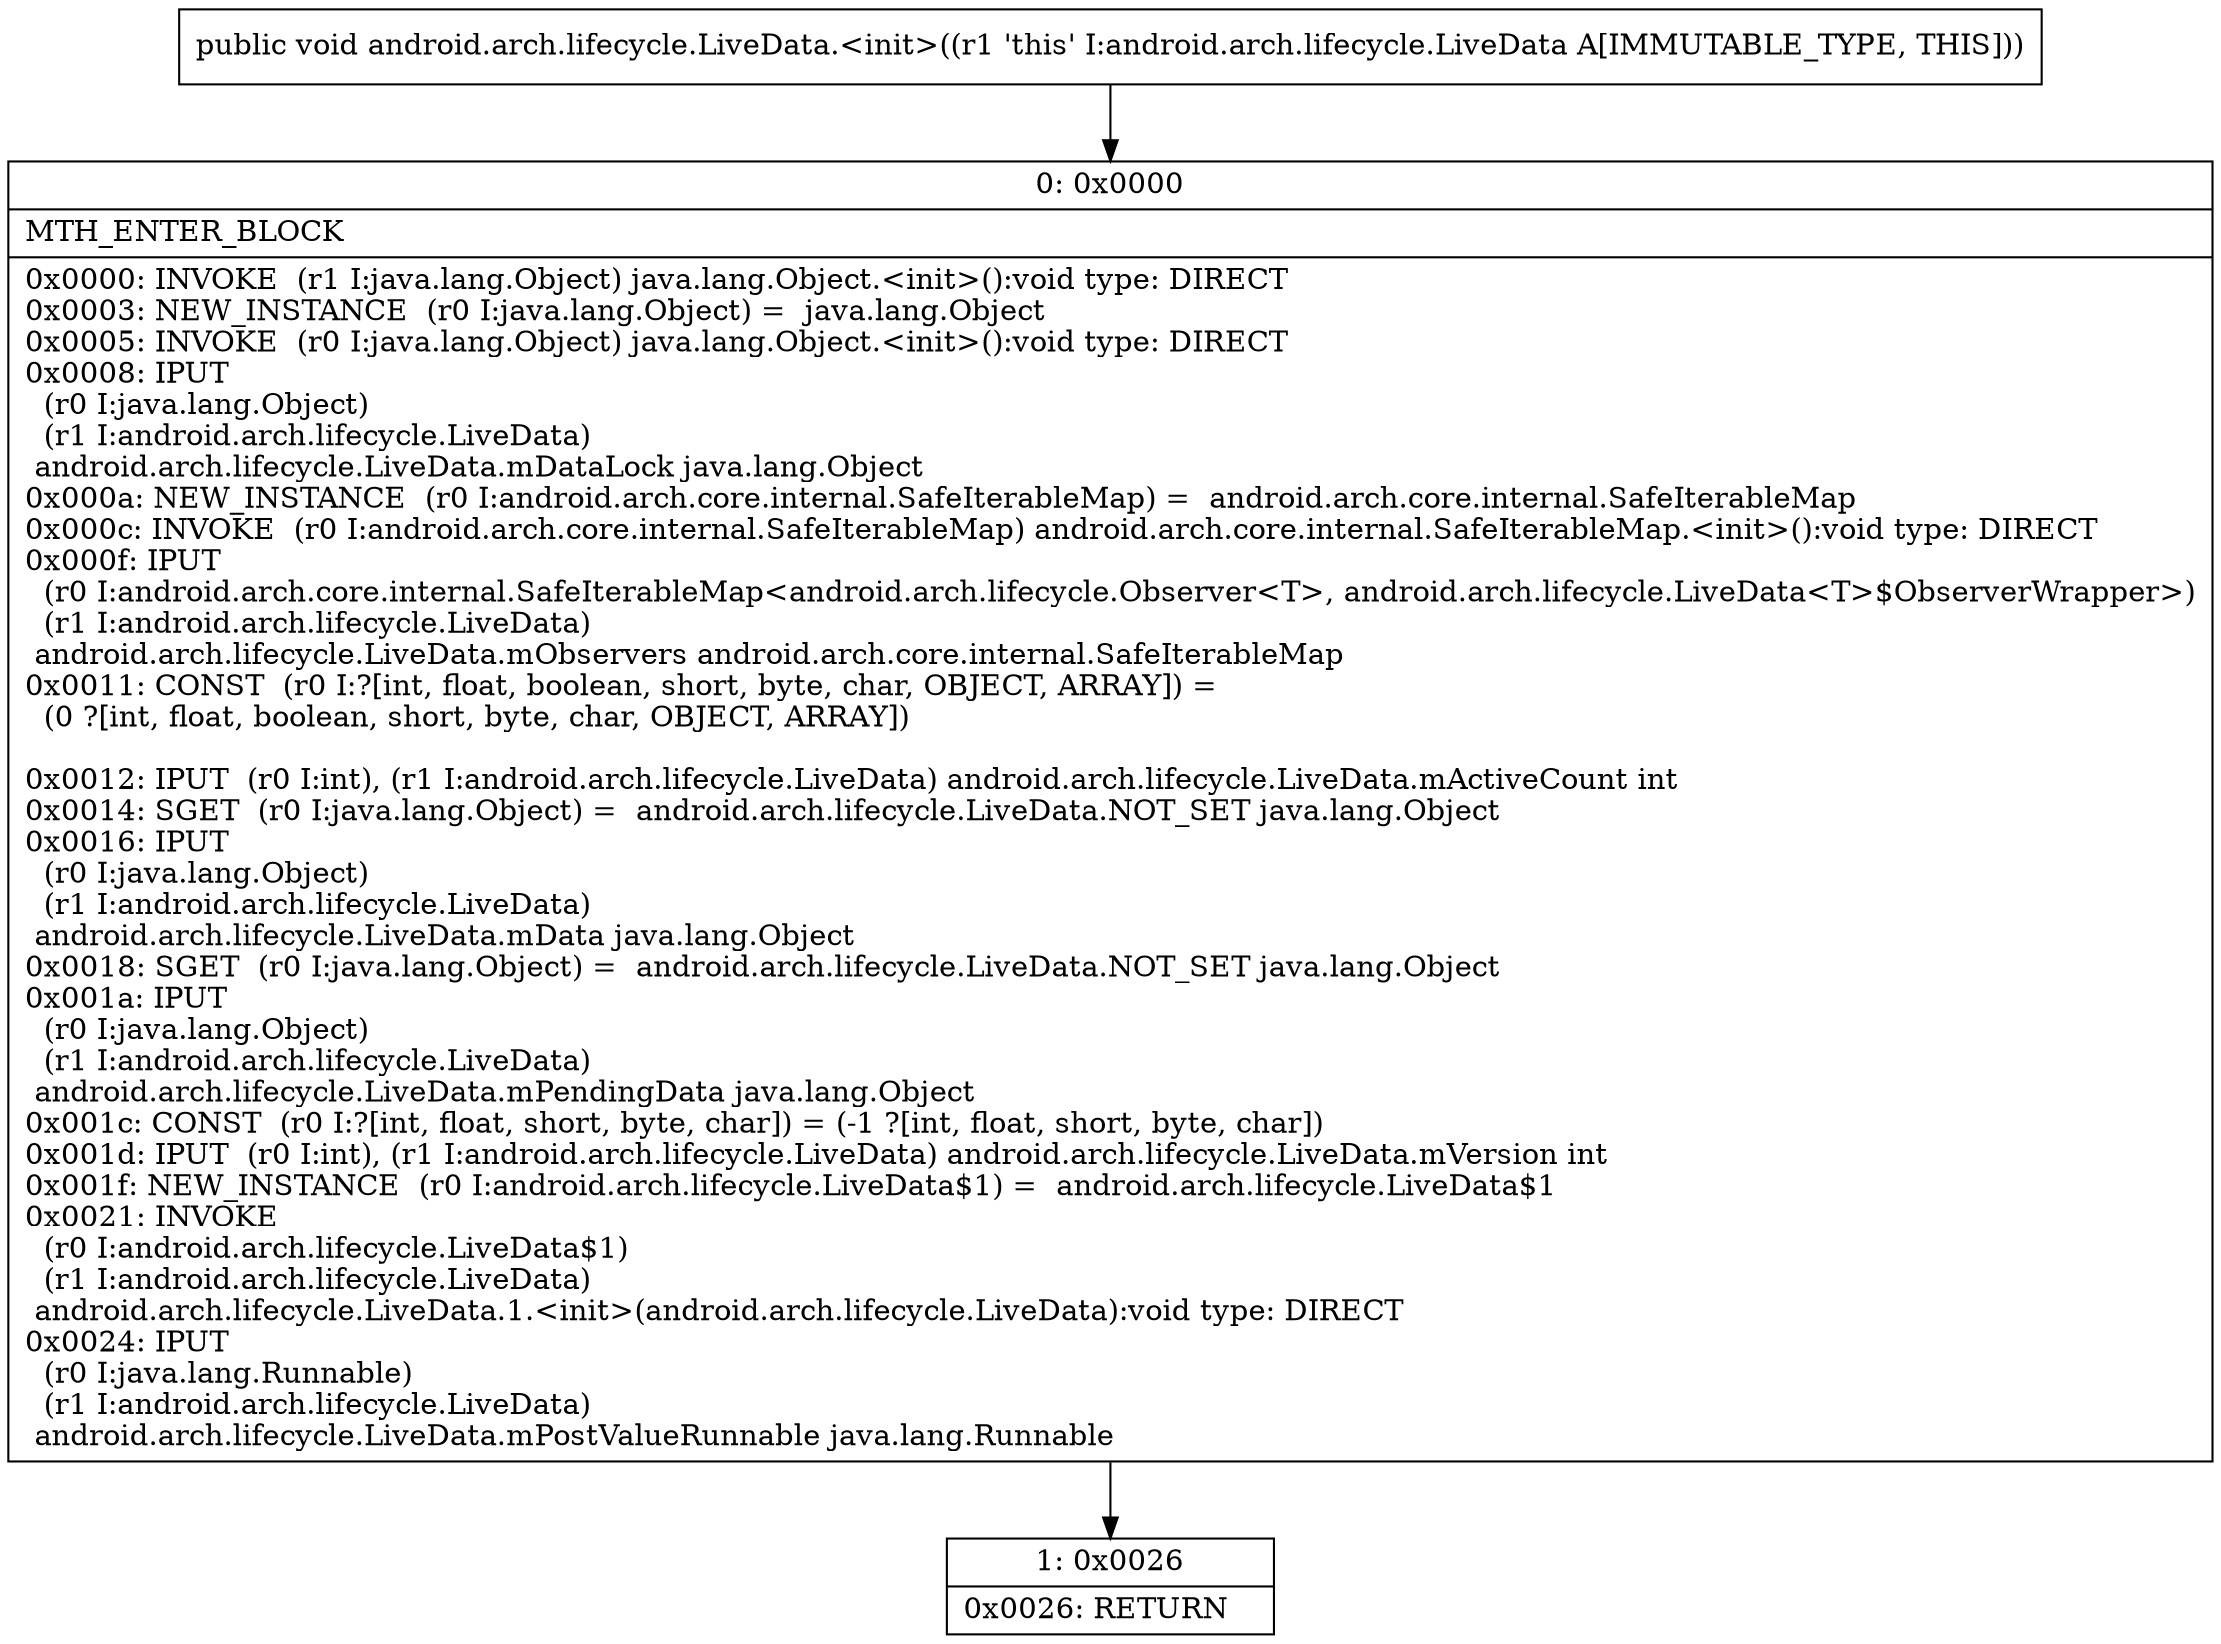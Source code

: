 digraph "CFG forandroid.arch.lifecycle.LiveData.\<init\>()V" {
Node_0 [shape=record,label="{0\:\ 0x0000|MTH_ENTER_BLOCK\l|0x0000: INVOKE  (r1 I:java.lang.Object) java.lang.Object.\<init\>():void type: DIRECT \l0x0003: NEW_INSTANCE  (r0 I:java.lang.Object) =  java.lang.Object \l0x0005: INVOKE  (r0 I:java.lang.Object) java.lang.Object.\<init\>():void type: DIRECT \l0x0008: IPUT  \l  (r0 I:java.lang.Object)\l  (r1 I:android.arch.lifecycle.LiveData)\l android.arch.lifecycle.LiveData.mDataLock java.lang.Object \l0x000a: NEW_INSTANCE  (r0 I:android.arch.core.internal.SafeIterableMap) =  android.arch.core.internal.SafeIterableMap \l0x000c: INVOKE  (r0 I:android.arch.core.internal.SafeIterableMap) android.arch.core.internal.SafeIterableMap.\<init\>():void type: DIRECT \l0x000f: IPUT  \l  (r0 I:android.arch.core.internal.SafeIterableMap\<android.arch.lifecycle.Observer\<T\>, android.arch.lifecycle.LiveData\<T\>$ObserverWrapper\>)\l  (r1 I:android.arch.lifecycle.LiveData)\l android.arch.lifecycle.LiveData.mObservers android.arch.core.internal.SafeIterableMap \l0x0011: CONST  (r0 I:?[int, float, boolean, short, byte, char, OBJECT, ARRAY]) = \l  (0 ?[int, float, boolean, short, byte, char, OBJECT, ARRAY])\l \l0x0012: IPUT  (r0 I:int), (r1 I:android.arch.lifecycle.LiveData) android.arch.lifecycle.LiveData.mActiveCount int \l0x0014: SGET  (r0 I:java.lang.Object) =  android.arch.lifecycle.LiveData.NOT_SET java.lang.Object \l0x0016: IPUT  \l  (r0 I:java.lang.Object)\l  (r1 I:android.arch.lifecycle.LiveData)\l android.arch.lifecycle.LiveData.mData java.lang.Object \l0x0018: SGET  (r0 I:java.lang.Object) =  android.arch.lifecycle.LiveData.NOT_SET java.lang.Object \l0x001a: IPUT  \l  (r0 I:java.lang.Object)\l  (r1 I:android.arch.lifecycle.LiveData)\l android.arch.lifecycle.LiveData.mPendingData java.lang.Object \l0x001c: CONST  (r0 I:?[int, float, short, byte, char]) = (\-1 ?[int, float, short, byte, char]) \l0x001d: IPUT  (r0 I:int), (r1 I:android.arch.lifecycle.LiveData) android.arch.lifecycle.LiveData.mVersion int \l0x001f: NEW_INSTANCE  (r0 I:android.arch.lifecycle.LiveData$1) =  android.arch.lifecycle.LiveData$1 \l0x0021: INVOKE  \l  (r0 I:android.arch.lifecycle.LiveData$1)\l  (r1 I:android.arch.lifecycle.LiveData)\l android.arch.lifecycle.LiveData.1.\<init\>(android.arch.lifecycle.LiveData):void type: DIRECT \l0x0024: IPUT  \l  (r0 I:java.lang.Runnable)\l  (r1 I:android.arch.lifecycle.LiveData)\l android.arch.lifecycle.LiveData.mPostValueRunnable java.lang.Runnable \l}"];
Node_1 [shape=record,label="{1\:\ 0x0026|0x0026: RETURN   \l}"];
MethodNode[shape=record,label="{public void android.arch.lifecycle.LiveData.\<init\>((r1 'this' I:android.arch.lifecycle.LiveData A[IMMUTABLE_TYPE, THIS])) }"];
MethodNode -> Node_0;
Node_0 -> Node_1;
}

